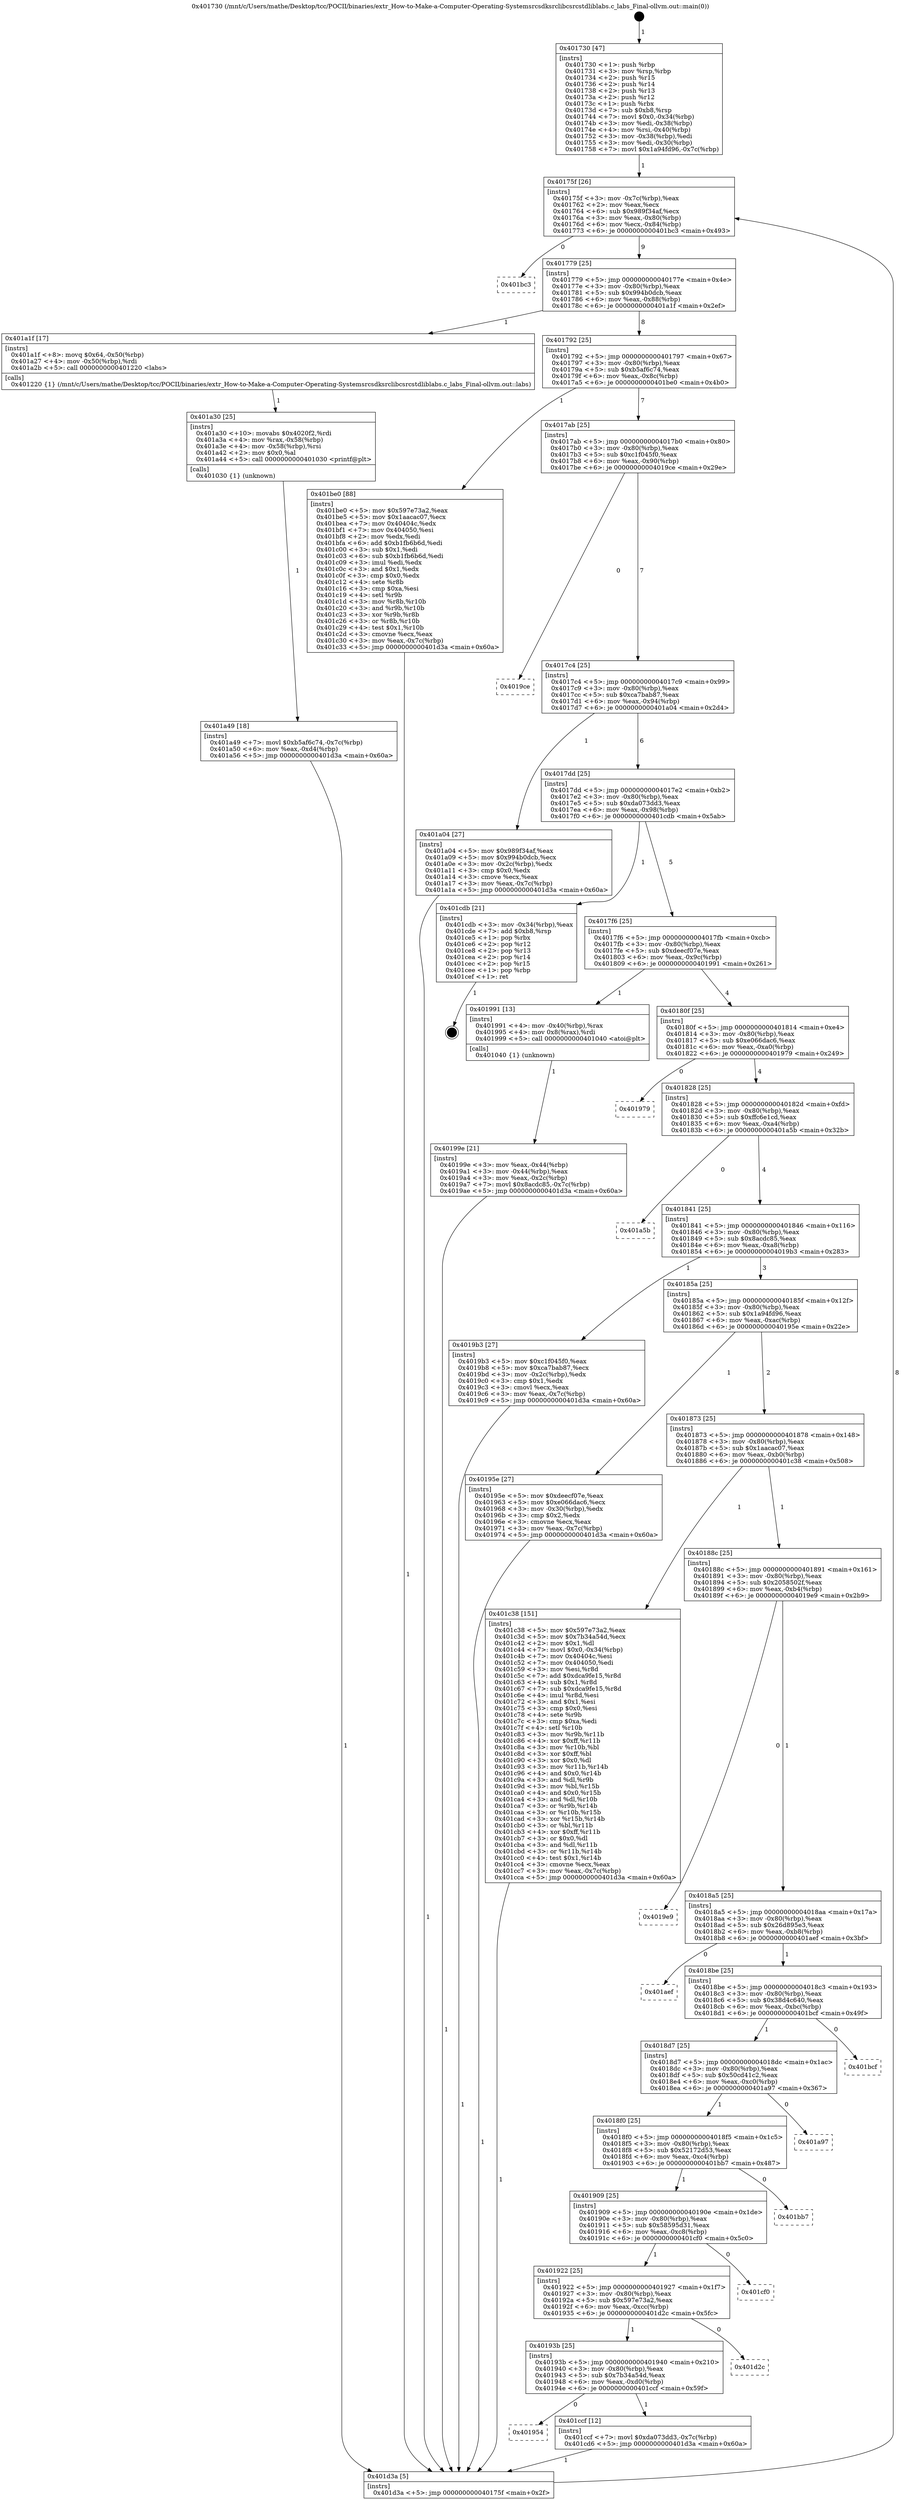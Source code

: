 digraph "0x401730" {
  label = "0x401730 (/mnt/c/Users/mathe/Desktop/tcc/POCII/binaries/extr_How-to-Make-a-Computer-Operating-Systemsrcsdksrclibcsrcstdliblabs.c_labs_Final-ollvm.out::main(0))"
  labelloc = "t"
  node[shape=record]

  Entry [label="",width=0.3,height=0.3,shape=circle,fillcolor=black,style=filled]
  "0x40175f" [label="{
     0x40175f [26]\l
     | [instrs]\l
     &nbsp;&nbsp;0x40175f \<+3\>: mov -0x7c(%rbp),%eax\l
     &nbsp;&nbsp;0x401762 \<+2\>: mov %eax,%ecx\l
     &nbsp;&nbsp;0x401764 \<+6\>: sub $0x989f34af,%ecx\l
     &nbsp;&nbsp;0x40176a \<+3\>: mov %eax,-0x80(%rbp)\l
     &nbsp;&nbsp;0x40176d \<+6\>: mov %ecx,-0x84(%rbp)\l
     &nbsp;&nbsp;0x401773 \<+6\>: je 0000000000401bc3 \<main+0x493\>\l
  }"]
  "0x401bc3" [label="{
     0x401bc3\l
  }", style=dashed]
  "0x401779" [label="{
     0x401779 [25]\l
     | [instrs]\l
     &nbsp;&nbsp;0x401779 \<+5\>: jmp 000000000040177e \<main+0x4e\>\l
     &nbsp;&nbsp;0x40177e \<+3\>: mov -0x80(%rbp),%eax\l
     &nbsp;&nbsp;0x401781 \<+5\>: sub $0x994b0dcb,%eax\l
     &nbsp;&nbsp;0x401786 \<+6\>: mov %eax,-0x88(%rbp)\l
     &nbsp;&nbsp;0x40178c \<+6\>: je 0000000000401a1f \<main+0x2ef\>\l
  }"]
  Exit [label="",width=0.3,height=0.3,shape=circle,fillcolor=black,style=filled,peripheries=2]
  "0x401a1f" [label="{
     0x401a1f [17]\l
     | [instrs]\l
     &nbsp;&nbsp;0x401a1f \<+8\>: movq $0x64,-0x50(%rbp)\l
     &nbsp;&nbsp;0x401a27 \<+4\>: mov -0x50(%rbp),%rdi\l
     &nbsp;&nbsp;0x401a2b \<+5\>: call 0000000000401220 \<labs\>\l
     | [calls]\l
     &nbsp;&nbsp;0x401220 \{1\} (/mnt/c/Users/mathe/Desktop/tcc/POCII/binaries/extr_How-to-Make-a-Computer-Operating-Systemsrcsdksrclibcsrcstdliblabs.c_labs_Final-ollvm.out::labs)\l
  }"]
  "0x401792" [label="{
     0x401792 [25]\l
     | [instrs]\l
     &nbsp;&nbsp;0x401792 \<+5\>: jmp 0000000000401797 \<main+0x67\>\l
     &nbsp;&nbsp;0x401797 \<+3\>: mov -0x80(%rbp),%eax\l
     &nbsp;&nbsp;0x40179a \<+5\>: sub $0xb5af6c74,%eax\l
     &nbsp;&nbsp;0x40179f \<+6\>: mov %eax,-0x8c(%rbp)\l
     &nbsp;&nbsp;0x4017a5 \<+6\>: je 0000000000401be0 \<main+0x4b0\>\l
  }"]
  "0x401954" [label="{
     0x401954\l
  }", style=dashed]
  "0x401be0" [label="{
     0x401be0 [88]\l
     | [instrs]\l
     &nbsp;&nbsp;0x401be0 \<+5\>: mov $0x597e73a2,%eax\l
     &nbsp;&nbsp;0x401be5 \<+5\>: mov $0x1aacac07,%ecx\l
     &nbsp;&nbsp;0x401bea \<+7\>: mov 0x40404c,%edx\l
     &nbsp;&nbsp;0x401bf1 \<+7\>: mov 0x404050,%esi\l
     &nbsp;&nbsp;0x401bf8 \<+2\>: mov %edx,%edi\l
     &nbsp;&nbsp;0x401bfa \<+6\>: add $0xb1fb6b6d,%edi\l
     &nbsp;&nbsp;0x401c00 \<+3\>: sub $0x1,%edi\l
     &nbsp;&nbsp;0x401c03 \<+6\>: sub $0xb1fb6b6d,%edi\l
     &nbsp;&nbsp;0x401c09 \<+3\>: imul %edi,%edx\l
     &nbsp;&nbsp;0x401c0c \<+3\>: and $0x1,%edx\l
     &nbsp;&nbsp;0x401c0f \<+3\>: cmp $0x0,%edx\l
     &nbsp;&nbsp;0x401c12 \<+4\>: sete %r8b\l
     &nbsp;&nbsp;0x401c16 \<+3\>: cmp $0xa,%esi\l
     &nbsp;&nbsp;0x401c19 \<+4\>: setl %r9b\l
     &nbsp;&nbsp;0x401c1d \<+3\>: mov %r8b,%r10b\l
     &nbsp;&nbsp;0x401c20 \<+3\>: and %r9b,%r10b\l
     &nbsp;&nbsp;0x401c23 \<+3\>: xor %r9b,%r8b\l
     &nbsp;&nbsp;0x401c26 \<+3\>: or %r8b,%r10b\l
     &nbsp;&nbsp;0x401c29 \<+4\>: test $0x1,%r10b\l
     &nbsp;&nbsp;0x401c2d \<+3\>: cmovne %ecx,%eax\l
     &nbsp;&nbsp;0x401c30 \<+3\>: mov %eax,-0x7c(%rbp)\l
     &nbsp;&nbsp;0x401c33 \<+5\>: jmp 0000000000401d3a \<main+0x60a\>\l
  }"]
  "0x4017ab" [label="{
     0x4017ab [25]\l
     | [instrs]\l
     &nbsp;&nbsp;0x4017ab \<+5\>: jmp 00000000004017b0 \<main+0x80\>\l
     &nbsp;&nbsp;0x4017b0 \<+3\>: mov -0x80(%rbp),%eax\l
     &nbsp;&nbsp;0x4017b3 \<+5\>: sub $0xc1f045f0,%eax\l
     &nbsp;&nbsp;0x4017b8 \<+6\>: mov %eax,-0x90(%rbp)\l
     &nbsp;&nbsp;0x4017be \<+6\>: je 00000000004019ce \<main+0x29e\>\l
  }"]
  "0x401ccf" [label="{
     0x401ccf [12]\l
     | [instrs]\l
     &nbsp;&nbsp;0x401ccf \<+7\>: movl $0xda073dd3,-0x7c(%rbp)\l
     &nbsp;&nbsp;0x401cd6 \<+5\>: jmp 0000000000401d3a \<main+0x60a\>\l
  }"]
  "0x4019ce" [label="{
     0x4019ce\l
  }", style=dashed]
  "0x4017c4" [label="{
     0x4017c4 [25]\l
     | [instrs]\l
     &nbsp;&nbsp;0x4017c4 \<+5\>: jmp 00000000004017c9 \<main+0x99\>\l
     &nbsp;&nbsp;0x4017c9 \<+3\>: mov -0x80(%rbp),%eax\l
     &nbsp;&nbsp;0x4017cc \<+5\>: sub $0xca7bab87,%eax\l
     &nbsp;&nbsp;0x4017d1 \<+6\>: mov %eax,-0x94(%rbp)\l
     &nbsp;&nbsp;0x4017d7 \<+6\>: je 0000000000401a04 \<main+0x2d4\>\l
  }"]
  "0x40193b" [label="{
     0x40193b [25]\l
     | [instrs]\l
     &nbsp;&nbsp;0x40193b \<+5\>: jmp 0000000000401940 \<main+0x210\>\l
     &nbsp;&nbsp;0x401940 \<+3\>: mov -0x80(%rbp),%eax\l
     &nbsp;&nbsp;0x401943 \<+5\>: sub $0x7b34a54d,%eax\l
     &nbsp;&nbsp;0x401948 \<+6\>: mov %eax,-0xd0(%rbp)\l
     &nbsp;&nbsp;0x40194e \<+6\>: je 0000000000401ccf \<main+0x59f\>\l
  }"]
  "0x401a04" [label="{
     0x401a04 [27]\l
     | [instrs]\l
     &nbsp;&nbsp;0x401a04 \<+5\>: mov $0x989f34af,%eax\l
     &nbsp;&nbsp;0x401a09 \<+5\>: mov $0x994b0dcb,%ecx\l
     &nbsp;&nbsp;0x401a0e \<+3\>: mov -0x2c(%rbp),%edx\l
     &nbsp;&nbsp;0x401a11 \<+3\>: cmp $0x0,%edx\l
     &nbsp;&nbsp;0x401a14 \<+3\>: cmove %ecx,%eax\l
     &nbsp;&nbsp;0x401a17 \<+3\>: mov %eax,-0x7c(%rbp)\l
     &nbsp;&nbsp;0x401a1a \<+5\>: jmp 0000000000401d3a \<main+0x60a\>\l
  }"]
  "0x4017dd" [label="{
     0x4017dd [25]\l
     | [instrs]\l
     &nbsp;&nbsp;0x4017dd \<+5\>: jmp 00000000004017e2 \<main+0xb2\>\l
     &nbsp;&nbsp;0x4017e2 \<+3\>: mov -0x80(%rbp),%eax\l
     &nbsp;&nbsp;0x4017e5 \<+5\>: sub $0xda073dd3,%eax\l
     &nbsp;&nbsp;0x4017ea \<+6\>: mov %eax,-0x98(%rbp)\l
     &nbsp;&nbsp;0x4017f0 \<+6\>: je 0000000000401cdb \<main+0x5ab\>\l
  }"]
  "0x401d2c" [label="{
     0x401d2c\l
  }", style=dashed]
  "0x401cdb" [label="{
     0x401cdb [21]\l
     | [instrs]\l
     &nbsp;&nbsp;0x401cdb \<+3\>: mov -0x34(%rbp),%eax\l
     &nbsp;&nbsp;0x401cde \<+7\>: add $0xb8,%rsp\l
     &nbsp;&nbsp;0x401ce5 \<+1\>: pop %rbx\l
     &nbsp;&nbsp;0x401ce6 \<+2\>: pop %r12\l
     &nbsp;&nbsp;0x401ce8 \<+2\>: pop %r13\l
     &nbsp;&nbsp;0x401cea \<+2\>: pop %r14\l
     &nbsp;&nbsp;0x401cec \<+2\>: pop %r15\l
     &nbsp;&nbsp;0x401cee \<+1\>: pop %rbp\l
     &nbsp;&nbsp;0x401cef \<+1\>: ret\l
  }"]
  "0x4017f6" [label="{
     0x4017f6 [25]\l
     | [instrs]\l
     &nbsp;&nbsp;0x4017f6 \<+5\>: jmp 00000000004017fb \<main+0xcb\>\l
     &nbsp;&nbsp;0x4017fb \<+3\>: mov -0x80(%rbp),%eax\l
     &nbsp;&nbsp;0x4017fe \<+5\>: sub $0xdeecf07e,%eax\l
     &nbsp;&nbsp;0x401803 \<+6\>: mov %eax,-0x9c(%rbp)\l
     &nbsp;&nbsp;0x401809 \<+6\>: je 0000000000401991 \<main+0x261\>\l
  }"]
  "0x401922" [label="{
     0x401922 [25]\l
     | [instrs]\l
     &nbsp;&nbsp;0x401922 \<+5\>: jmp 0000000000401927 \<main+0x1f7\>\l
     &nbsp;&nbsp;0x401927 \<+3\>: mov -0x80(%rbp),%eax\l
     &nbsp;&nbsp;0x40192a \<+5\>: sub $0x597e73a2,%eax\l
     &nbsp;&nbsp;0x40192f \<+6\>: mov %eax,-0xcc(%rbp)\l
     &nbsp;&nbsp;0x401935 \<+6\>: je 0000000000401d2c \<main+0x5fc\>\l
  }"]
  "0x401991" [label="{
     0x401991 [13]\l
     | [instrs]\l
     &nbsp;&nbsp;0x401991 \<+4\>: mov -0x40(%rbp),%rax\l
     &nbsp;&nbsp;0x401995 \<+4\>: mov 0x8(%rax),%rdi\l
     &nbsp;&nbsp;0x401999 \<+5\>: call 0000000000401040 \<atoi@plt\>\l
     | [calls]\l
     &nbsp;&nbsp;0x401040 \{1\} (unknown)\l
  }"]
  "0x40180f" [label="{
     0x40180f [25]\l
     | [instrs]\l
     &nbsp;&nbsp;0x40180f \<+5\>: jmp 0000000000401814 \<main+0xe4\>\l
     &nbsp;&nbsp;0x401814 \<+3\>: mov -0x80(%rbp),%eax\l
     &nbsp;&nbsp;0x401817 \<+5\>: sub $0xe066dac6,%eax\l
     &nbsp;&nbsp;0x40181c \<+6\>: mov %eax,-0xa0(%rbp)\l
     &nbsp;&nbsp;0x401822 \<+6\>: je 0000000000401979 \<main+0x249\>\l
  }"]
  "0x401cf0" [label="{
     0x401cf0\l
  }", style=dashed]
  "0x401979" [label="{
     0x401979\l
  }", style=dashed]
  "0x401828" [label="{
     0x401828 [25]\l
     | [instrs]\l
     &nbsp;&nbsp;0x401828 \<+5\>: jmp 000000000040182d \<main+0xfd\>\l
     &nbsp;&nbsp;0x40182d \<+3\>: mov -0x80(%rbp),%eax\l
     &nbsp;&nbsp;0x401830 \<+5\>: sub $0xffc6e1cd,%eax\l
     &nbsp;&nbsp;0x401835 \<+6\>: mov %eax,-0xa4(%rbp)\l
     &nbsp;&nbsp;0x40183b \<+6\>: je 0000000000401a5b \<main+0x32b\>\l
  }"]
  "0x401909" [label="{
     0x401909 [25]\l
     | [instrs]\l
     &nbsp;&nbsp;0x401909 \<+5\>: jmp 000000000040190e \<main+0x1de\>\l
     &nbsp;&nbsp;0x40190e \<+3\>: mov -0x80(%rbp),%eax\l
     &nbsp;&nbsp;0x401911 \<+5\>: sub $0x58595d31,%eax\l
     &nbsp;&nbsp;0x401916 \<+6\>: mov %eax,-0xc8(%rbp)\l
     &nbsp;&nbsp;0x40191c \<+6\>: je 0000000000401cf0 \<main+0x5c0\>\l
  }"]
  "0x401a5b" [label="{
     0x401a5b\l
  }", style=dashed]
  "0x401841" [label="{
     0x401841 [25]\l
     | [instrs]\l
     &nbsp;&nbsp;0x401841 \<+5\>: jmp 0000000000401846 \<main+0x116\>\l
     &nbsp;&nbsp;0x401846 \<+3\>: mov -0x80(%rbp),%eax\l
     &nbsp;&nbsp;0x401849 \<+5\>: sub $0x8acdc85,%eax\l
     &nbsp;&nbsp;0x40184e \<+6\>: mov %eax,-0xa8(%rbp)\l
     &nbsp;&nbsp;0x401854 \<+6\>: je 00000000004019b3 \<main+0x283\>\l
  }"]
  "0x401bb7" [label="{
     0x401bb7\l
  }", style=dashed]
  "0x4019b3" [label="{
     0x4019b3 [27]\l
     | [instrs]\l
     &nbsp;&nbsp;0x4019b3 \<+5\>: mov $0xc1f045f0,%eax\l
     &nbsp;&nbsp;0x4019b8 \<+5\>: mov $0xca7bab87,%ecx\l
     &nbsp;&nbsp;0x4019bd \<+3\>: mov -0x2c(%rbp),%edx\l
     &nbsp;&nbsp;0x4019c0 \<+3\>: cmp $0x1,%edx\l
     &nbsp;&nbsp;0x4019c3 \<+3\>: cmovl %ecx,%eax\l
     &nbsp;&nbsp;0x4019c6 \<+3\>: mov %eax,-0x7c(%rbp)\l
     &nbsp;&nbsp;0x4019c9 \<+5\>: jmp 0000000000401d3a \<main+0x60a\>\l
  }"]
  "0x40185a" [label="{
     0x40185a [25]\l
     | [instrs]\l
     &nbsp;&nbsp;0x40185a \<+5\>: jmp 000000000040185f \<main+0x12f\>\l
     &nbsp;&nbsp;0x40185f \<+3\>: mov -0x80(%rbp),%eax\l
     &nbsp;&nbsp;0x401862 \<+5\>: sub $0x1a94fd96,%eax\l
     &nbsp;&nbsp;0x401867 \<+6\>: mov %eax,-0xac(%rbp)\l
     &nbsp;&nbsp;0x40186d \<+6\>: je 000000000040195e \<main+0x22e\>\l
  }"]
  "0x4018f0" [label="{
     0x4018f0 [25]\l
     | [instrs]\l
     &nbsp;&nbsp;0x4018f0 \<+5\>: jmp 00000000004018f5 \<main+0x1c5\>\l
     &nbsp;&nbsp;0x4018f5 \<+3\>: mov -0x80(%rbp),%eax\l
     &nbsp;&nbsp;0x4018f8 \<+5\>: sub $0x52172d53,%eax\l
     &nbsp;&nbsp;0x4018fd \<+6\>: mov %eax,-0xc4(%rbp)\l
     &nbsp;&nbsp;0x401903 \<+6\>: je 0000000000401bb7 \<main+0x487\>\l
  }"]
  "0x40195e" [label="{
     0x40195e [27]\l
     | [instrs]\l
     &nbsp;&nbsp;0x40195e \<+5\>: mov $0xdeecf07e,%eax\l
     &nbsp;&nbsp;0x401963 \<+5\>: mov $0xe066dac6,%ecx\l
     &nbsp;&nbsp;0x401968 \<+3\>: mov -0x30(%rbp),%edx\l
     &nbsp;&nbsp;0x40196b \<+3\>: cmp $0x2,%edx\l
     &nbsp;&nbsp;0x40196e \<+3\>: cmovne %ecx,%eax\l
     &nbsp;&nbsp;0x401971 \<+3\>: mov %eax,-0x7c(%rbp)\l
     &nbsp;&nbsp;0x401974 \<+5\>: jmp 0000000000401d3a \<main+0x60a\>\l
  }"]
  "0x401873" [label="{
     0x401873 [25]\l
     | [instrs]\l
     &nbsp;&nbsp;0x401873 \<+5\>: jmp 0000000000401878 \<main+0x148\>\l
     &nbsp;&nbsp;0x401878 \<+3\>: mov -0x80(%rbp),%eax\l
     &nbsp;&nbsp;0x40187b \<+5\>: sub $0x1aacac07,%eax\l
     &nbsp;&nbsp;0x401880 \<+6\>: mov %eax,-0xb0(%rbp)\l
     &nbsp;&nbsp;0x401886 \<+6\>: je 0000000000401c38 \<main+0x508\>\l
  }"]
  "0x401d3a" [label="{
     0x401d3a [5]\l
     | [instrs]\l
     &nbsp;&nbsp;0x401d3a \<+5\>: jmp 000000000040175f \<main+0x2f\>\l
  }"]
  "0x401730" [label="{
     0x401730 [47]\l
     | [instrs]\l
     &nbsp;&nbsp;0x401730 \<+1\>: push %rbp\l
     &nbsp;&nbsp;0x401731 \<+3\>: mov %rsp,%rbp\l
     &nbsp;&nbsp;0x401734 \<+2\>: push %r15\l
     &nbsp;&nbsp;0x401736 \<+2\>: push %r14\l
     &nbsp;&nbsp;0x401738 \<+2\>: push %r13\l
     &nbsp;&nbsp;0x40173a \<+2\>: push %r12\l
     &nbsp;&nbsp;0x40173c \<+1\>: push %rbx\l
     &nbsp;&nbsp;0x40173d \<+7\>: sub $0xb8,%rsp\l
     &nbsp;&nbsp;0x401744 \<+7\>: movl $0x0,-0x34(%rbp)\l
     &nbsp;&nbsp;0x40174b \<+3\>: mov %edi,-0x38(%rbp)\l
     &nbsp;&nbsp;0x40174e \<+4\>: mov %rsi,-0x40(%rbp)\l
     &nbsp;&nbsp;0x401752 \<+3\>: mov -0x38(%rbp),%edi\l
     &nbsp;&nbsp;0x401755 \<+3\>: mov %edi,-0x30(%rbp)\l
     &nbsp;&nbsp;0x401758 \<+7\>: movl $0x1a94fd96,-0x7c(%rbp)\l
  }"]
  "0x40199e" [label="{
     0x40199e [21]\l
     | [instrs]\l
     &nbsp;&nbsp;0x40199e \<+3\>: mov %eax,-0x44(%rbp)\l
     &nbsp;&nbsp;0x4019a1 \<+3\>: mov -0x44(%rbp),%eax\l
     &nbsp;&nbsp;0x4019a4 \<+3\>: mov %eax,-0x2c(%rbp)\l
     &nbsp;&nbsp;0x4019a7 \<+7\>: movl $0x8acdc85,-0x7c(%rbp)\l
     &nbsp;&nbsp;0x4019ae \<+5\>: jmp 0000000000401d3a \<main+0x60a\>\l
  }"]
  "0x401a30" [label="{
     0x401a30 [25]\l
     | [instrs]\l
     &nbsp;&nbsp;0x401a30 \<+10\>: movabs $0x4020f2,%rdi\l
     &nbsp;&nbsp;0x401a3a \<+4\>: mov %rax,-0x58(%rbp)\l
     &nbsp;&nbsp;0x401a3e \<+4\>: mov -0x58(%rbp),%rsi\l
     &nbsp;&nbsp;0x401a42 \<+2\>: mov $0x0,%al\l
     &nbsp;&nbsp;0x401a44 \<+5\>: call 0000000000401030 \<printf@plt\>\l
     | [calls]\l
     &nbsp;&nbsp;0x401030 \{1\} (unknown)\l
  }"]
  "0x401a49" [label="{
     0x401a49 [18]\l
     | [instrs]\l
     &nbsp;&nbsp;0x401a49 \<+7\>: movl $0xb5af6c74,-0x7c(%rbp)\l
     &nbsp;&nbsp;0x401a50 \<+6\>: mov %eax,-0xd4(%rbp)\l
     &nbsp;&nbsp;0x401a56 \<+5\>: jmp 0000000000401d3a \<main+0x60a\>\l
  }"]
  "0x401a97" [label="{
     0x401a97\l
  }", style=dashed]
  "0x401c38" [label="{
     0x401c38 [151]\l
     | [instrs]\l
     &nbsp;&nbsp;0x401c38 \<+5\>: mov $0x597e73a2,%eax\l
     &nbsp;&nbsp;0x401c3d \<+5\>: mov $0x7b34a54d,%ecx\l
     &nbsp;&nbsp;0x401c42 \<+2\>: mov $0x1,%dl\l
     &nbsp;&nbsp;0x401c44 \<+7\>: movl $0x0,-0x34(%rbp)\l
     &nbsp;&nbsp;0x401c4b \<+7\>: mov 0x40404c,%esi\l
     &nbsp;&nbsp;0x401c52 \<+7\>: mov 0x404050,%edi\l
     &nbsp;&nbsp;0x401c59 \<+3\>: mov %esi,%r8d\l
     &nbsp;&nbsp;0x401c5c \<+7\>: add $0xdca9fe15,%r8d\l
     &nbsp;&nbsp;0x401c63 \<+4\>: sub $0x1,%r8d\l
     &nbsp;&nbsp;0x401c67 \<+7\>: sub $0xdca9fe15,%r8d\l
     &nbsp;&nbsp;0x401c6e \<+4\>: imul %r8d,%esi\l
     &nbsp;&nbsp;0x401c72 \<+3\>: and $0x1,%esi\l
     &nbsp;&nbsp;0x401c75 \<+3\>: cmp $0x0,%esi\l
     &nbsp;&nbsp;0x401c78 \<+4\>: sete %r9b\l
     &nbsp;&nbsp;0x401c7c \<+3\>: cmp $0xa,%edi\l
     &nbsp;&nbsp;0x401c7f \<+4\>: setl %r10b\l
     &nbsp;&nbsp;0x401c83 \<+3\>: mov %r9b,%r11b\l
     &nbsp;&nbsp;0x401c86 \<+4\>: xor $0xff,%r11b\l
     &nbsp;&nbsp;0x401c8a \<+3\>: mov %r10b,%bl\l
     &nbsp;&nbsp;0x401c8d \<+3\>: xor $0xff,%bl\l
     &nbsp;&nbsp;0x401c90 \<+3\>: xor $0x0,%dl\l
     &nbsp;&nbsp;0x401c93 \<+3\>: mov %r11b,%r14b\l
     &nbsp;&nbsp;0x401c96 \<+4\>: and $0x0,%r14b\l
     &nbsp;&nbsp;0x401c9a \<+3\>: and %dl,%r9b\l
     &nbsp;&nbsp;0x401c9d \<+3\>: mov %bl,%r15b\l
     &nbsp;&nbsp;0x401ca0 \<+4\>: and $0x0,%r15b\l
     &nbsp;&nbsp;0x401ca4 \<+3\>: and %dl,%r10b\l
     &nbsp;&nbsp;0x401ca7 \<+3\>: or %r9b,%r14b\l
     &nbsp;&nbsp;0x401caa \<+3\>: or %r10b,%r15b\l
     &nbsp;&nbsp;0x401cad \<+3\>: xor %r15b,%r14b\l
     &nbsp;&nbsp;0x401cb0 \<+3\>: or %bl,%r11b\l
     &nbsp;&nbsp;0x401cb3 \<+4\>: xor $0xff,%r11b\l
     &nbsp;&nbsp;0x401cb7 \<+3\>: or $0x0,%dl\l
     &nbsp;&nbsp;0x401cba \<+3\>: and %dl,%r11b\l
     &nbsp;&nbsp;0x401cbd \<+3\>: or %r11b,%r14b\l
     &nbsp;&nbsp;0x401cc0 \<+4\>: test $0x1,%r14b\l
     &nbsp;&nbsp;0x401cc4 \<+3\>: cmovne %ecx,%eax\l
     &nbsp;&nbsp;0x401cc7 \<+3\>: mov %eax,-0x7c(%rbp)\l
     &nbsp;&nbsp;0x401cca \<+5\>: jmp 0000000000401d3a \<main+0x60a\>\l
  }"]
  "0x40188c" [label="{
     0x40188c [25]\l
     | [instrs]\l
     &nbsp;&nbsp;0x40188c \<+5\>: jmp 0000000000401891 \<main+0x161\>\l
     &nbsp;&nbsp;0x401891 \<+3\>: mov -0x80(%rbp),%eax\l
     &nbsp;&nbsp;0x401894 \<+5\>: sub $0x2058502f,%eax\l
     &nbsp;&nbsp;0x401899 \<+6\>: mov %eax,-0xb4(%rbp)\l
     &nbsp;&nbsp;0x40189f \<+6\>: je 00000000004019e9 \<main+0x2b9\>\l
  }"]
  "0x4018d7" [label="{
     0x4018d7 [25]\l
     | [instrs]\l
     &nbsp;&nbsp;0x4018d7 \<+5\>: jmp 00000000004018dc \<main+0x1ac\>\l
     &nbsp;&nbsp;0x4018dc \<+3\>: mov -0x80(%rbp),%eax\l
     &nbsp;&nbsp;0x4018df \<+5\>: sub $0x50cd41c2,%eax\l
     &nbsp;&nbsp;0x4018e4 \<+6\>: mov %eax,-0xc0(%rbp)\l
     &nbsp;&nbsp;0x4018ea \<+6\>: je 0000000000401a97 \<main+0x367\>\l
  }"]
  "0x4019e9" [label="{
     0x4019e9\l
  }", style=dashed]
  "0x4018a5" [label="{
     0x4018a5 [25]\l
     | [instrs]\l
     &nbsp;&nbsp;0x4018a5 \<+5\>: jmp 00000000004018aa \<main+0x17a\>\l
     &nbsp;&nbsp;0x4018aa \<+3\>: mov -0x80(%rbp),%eax\l
     &nbsp;&nbsp;0x4018ad \<+5\>: sub $0x26d895e3,%eax\l
     &nbsp;&nbsp;0x4018b2 \<+6\>: mov %eax,-0xb8(%rbp)\l
     &nbsp;&nbsp;0x4018b8 \<+6\>: je 0000000000401aef \<main+0x3bf\>\l
  }"]
  "0x401bcf" [label="{
     0x401bcf\l
  }", style=dashed]
  "0x401aef" [label="{
     0x401aef\l
  }", style=dashed]
  "0x4018be" [label="{
     0x4018be [25]\l
     | [instrs]\l
     &nbsp;&nbsp;0x4018be \<+5\>: jmp 00000000004018c3 \<main+0x193\>\l
     &nbsp;&nbsp;0x4018c3 \<+3\>: mov -0x80(%rbp),%eax\l
     &nbsp;&nbsp;0x4018c6 \<+5\>: sub $0x38d4c640,%eax\l
     &nbsp;&nbsp;0x4018cb \<+6\>: mov %eax,-0xbc(%rbp)\l
     &nbsp;&nbsp;0x4018d1 \<+6\>: je 0000000000401bcf \<main+0x49f\>\l
  }"]
  Entry -> "0x401730" [label=" 1"]
  "0x40175f" -> "0x401bc3" [label=" 0"]
  "0x40175f" -> "0x401779" [label=" 9"]
  "0x401cdb" -> Exit [label=" 1"]
  "0x401779" -> "0x401a1f" [label=" 1"]
  "0x401779" -> "0x401792" [label=" 8"]
  "0x401ccf" -> "0x401d3a" [label=" 1"]
  "0x401792" -> "0x401be0" [label=" 1"]
  "0x401792" -> "0x4017ab" [label=" 7"]
  "0x40193b" -> "0x401954" [label=" 0"]
  "0x4017ab" -> "0x4019ce" [label=" 0"]
  "0x4017ab" -> "0x4017c4" [label=" 7"]
  "0x40193b" -> "0x401ccf" [label=" 1"]
  "0x4017c4" -> "0x401a04" [label=" 1"]
  "0x4017c4" -> "0x4017dd" [label=" 6"]
  "0x401922" -> "0x40193b" [label=" 1"]
  "0x4017dd" -> "0x401cdb" [label=" 1"]
  "0x4017dd" -> "0x4017f6" [label=" 5"]
  "0x401922" -> "0x401d2c" [label=" 0"]
  "0x4017f6" -> "0x401991" [label=" 1"]
  "0x4017f6" -> "0x40180f" [label=" 4"]
  "0x401909" -> "0x401922" [label=" 1"]
  "0x40180f" -> "0x401979" [label=" 0"]
  "0x40180f" -> "0x401828" [label=" 4"]
  "0x401909" -> "0x401cf0" [label=" 0"]
  "0x401828" -> "0x401a5b" [label=" 0"]
  "0x401828" -> "0x401841" [label=" 4"]
  "0x4018f0" -> "0x401909" [label=" 1"]
  "0x401841" -> "0x4019b3" [label=" 1"]
  "0x401841" -> "0x40185a" [label=" 3"]
  "0x4018f0" -> "0x401bb7" [label=" 0"]
  "0x40185a" -> "0x40195e" [label=" 1"]
  "0x40185a" -> "0x401873" [label=" 2"]
  "0x40195e" -> "0x401d3a" [label=" 1"]
  "0x401730" -> "0x40175f" [label=" 1"]
  "0x401d3a" -> "0x40175f" [label=" 8"]
  "0x401991" -> "0x40199e" [label=" 1"]
  "0x40199e" -> "0x401d3a" [label=" 1"]
  "0x4019b3" -> "0x401d3a" [label=" 1"]
  "0x401a04" -> "0x401d3a" [label=" 1"]
  "0x401a1f" -> "0x401a30" [label=" 1"]
  "0x401a30" -> "0x401a49" [label=" 1"]
  "0x401a49" -> "0x401d3a" [label=" 1"]
  "0x401be0" -> "0x401d3a" [label=" 1"]
  "0x4018d7" -> "0x4018f0" [label=" 1"]
  "0x401873" -> "0x401c38" [label=" 1"]
  "0x401873" -> "0x40188c" [label=" 1"]
  "0x401c38" -> "0x401d3a" [label=" 1"]
  "0x4018d7" -> "0x401a97" [label=" 0"]
  "0x40188c" -> "0x4019e9" [label=" 0"]
  "0x40188c" -> "0x4018a5" [label=" 1"]
  "0x4018be" -> "0x4018d7" [label=" 1"]
  "0x4018a5" -> "0x401aef" [label=" 0"]
  "0x4018a5" -> "0x4018be" [label=" 1"]
  "0x4018be" -> "0x401bcf" [label=" 0"]
}
